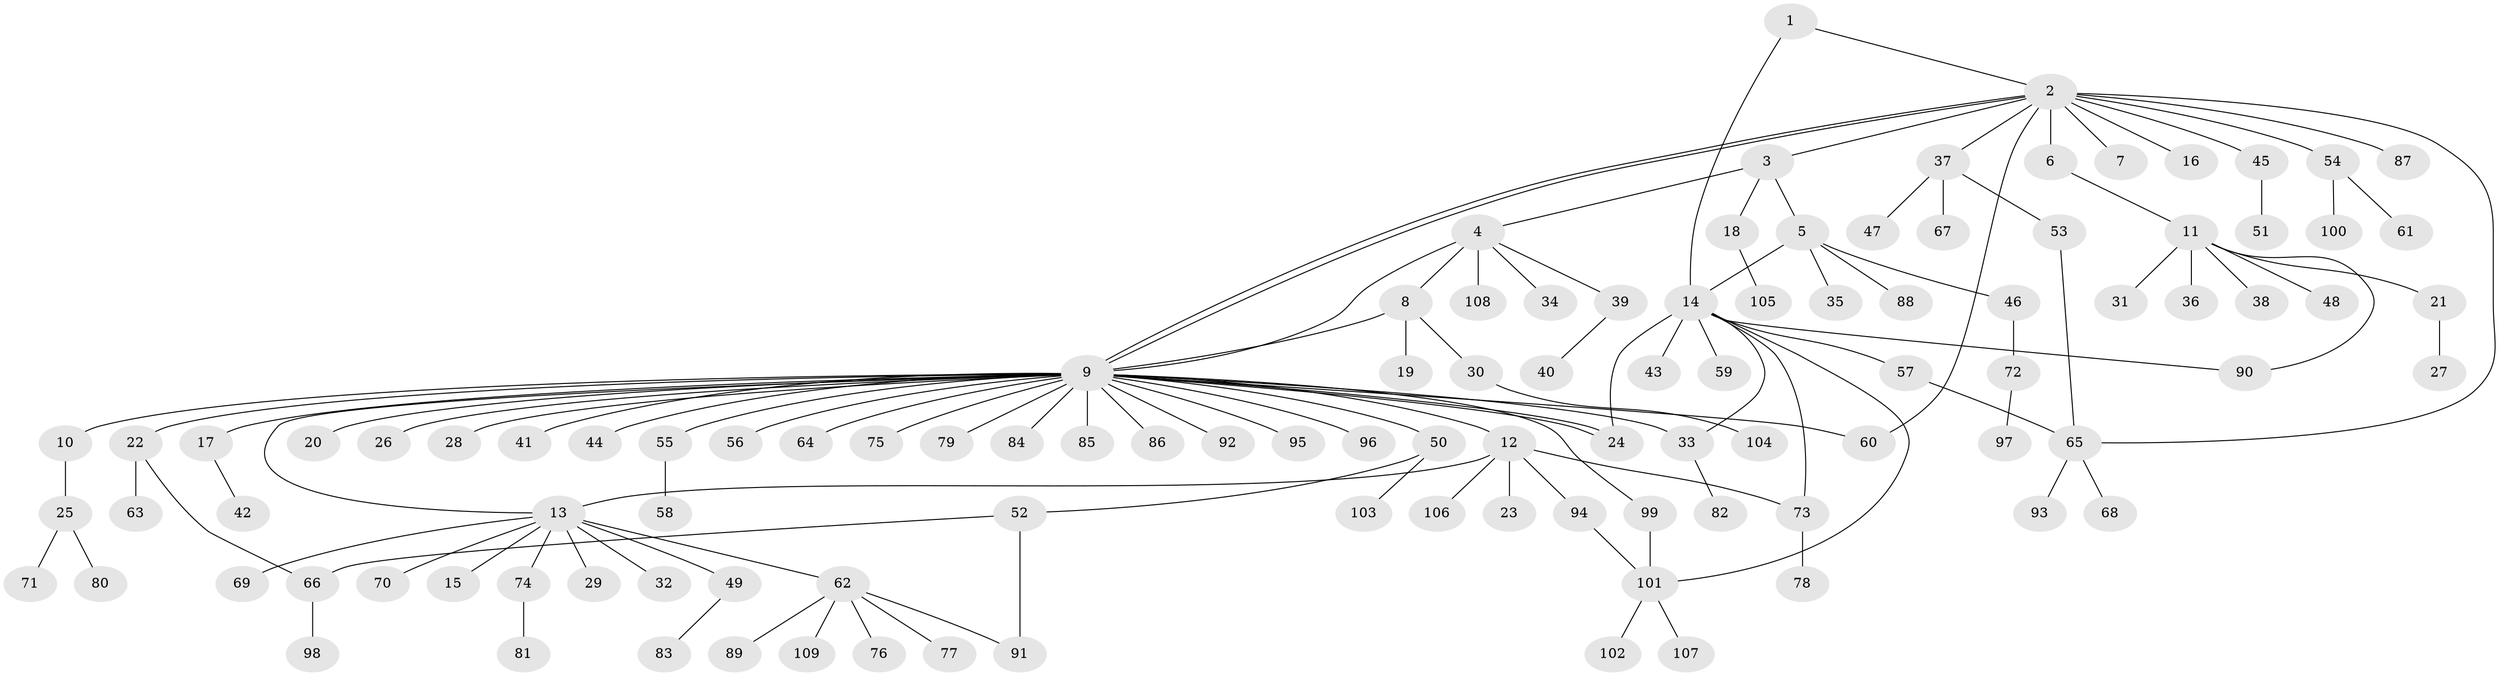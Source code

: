 // coarse degree distribution, {2: 0.14772727272727273, 37: 0.011363636363636364, 7: 0.03409090909090909, 1: 0.6931818181818182, 6: 0.022727272727272728, 9: 0.022727272727272728, 4: 0.03409090909090909, 3: 0.011363636363636364, 5: 0.022727272727272728}
// Generated by graph-tools (version 1.1) at 2025/41/03/06/25 10:41:45]
// undirected, 109 vertices, 125 edges
graph export_dot {
graph [start="1"]
  node [color=gray90,style=filled];
  1;
  2;
  3;
  4;
  5;
  6;
  7;
  8;
  9;
  10;
  11;
  12;
  13;
  14;
  15;
  16;
  17;
  18;
  19;
  20;
  21;
  22;
  23;
  24;
  25;
  26;
  27;
  28;
  29;
  30;
  31;
  32;
  33;
  34;
  35;
  36;
  37;
  38;
  39;
  40;
  41;
  42;
  43;
  44;
  45;
  46;
  47;
  48;
  49;
  50;
  51;
  52;
  53;
  54;
  55;
  56;
  57;
  58;
  59;
  60;
  61;
  62;
  63;
  64;
  65;
  66;
  67;
  68;
  69;
  70;
  71;
  72;
  73;
  74;
  75;
  76;
  77;
  78;
  79;
  80;
  81;
  82;
  83;
  84;
  85;
  86;
  87;
  88;
  89;
  90;
  91;
  92;
  93;
  94;
  95;
  96;
  97;
  98;
  99;
  100;
  101;
  102;
  103;
  104;
  105;
  106;
  107;
  108;
  109;
  1 -- 2;
  1 -- 14;
  2 -- 3;
  2 -- 6;
  2 -- 7;
  2 -- 9;
  2 -- 9;
  2 -- 16;
  2 -- 37;
  2 -- 45;
  2 -- 54;
  2 -- 60;
  2 -- 65;
  2 -- 87;
  3 -- 4;
  3 -- 5;
  3 -- 18;
  4 -- 8;
  4 -- 9;
  4 -- 34;
  4 -- 39;
  4 -- 108;
  5 -- 14;
  5 -- 35;
  5 -- 46;
  5 -- 88;
  6 -- 11;
  8 -- 9;
  8 -- 19;
  8 -- 30;
  9 -- 10;
  9 -- 12;
  9 -- 13;
  9 -- 17;
  9 -- 20;
  9 -- 22;
  9 -- 24;
  9 -- 24;
  9 -- 26;
  9 -- 28;
  9 -- 33;
  9 -- 41;
  9 -- 44;
  9 -- 50;
  9 -- 55;
  9 -- 56;
  9 -- 60;
  9 -- 64;
  9 -- 75;
  9 -- 79;
  9 -- 84;
  9 -- 85;
  9 -- 86;
  9 -- 92;
  9 -- 95;
  9 -- 96;
  9 -- 99;
  10 -- 25;
  11 -- 21;
  11 -- 31;
  11 -- 36;
  11 -- 38;
  11 -- 48;
  11 -- 90;
  12 -- 13;
  12 -- 23;
  12 -- 73;
  12 -- 94;
  12 -- 106;
  13 -- 15;
  13 -- 29;
  13 -- 32;
  13 -- 49;
  13 -- 62;
  13 -- 69;
  13 -- 70;
  13 -- 74;
  14 -- 24;
  14 -- 33;
  14 -- 43;
  14 -- 57;
  14 -- 59;
  14 -- 73;
  14 -- 90;
  14 -- 101;
  17 -- 42;
  18 -- 105;
  21 -- 27;
  22 -- 63;
  22 -- 66;
  25 -- 71;
  25 -- 80;
  30 -- 104;
  33 -- 82;
  37 -- 47;
  37 -- 53;
  37 -- 67;
  39 -- 40;
  45 -- 51;
  46 -- 72;
  49 -- 83;
  50 -- 52;
  50 -- 103;
  52 -- 66;
  52 -- 91;
  53 -- 65;
  54 -- 61;
  54 -- 100;
  55 -- 58;
  57 -- 65;
  62 -- 76;
  62 -- 77;
  62 -- 89;
  62 -- 91;
  62 -- 109;
  65 -- 68;
  65 -- 93;
  66 -- 98;
  72 -- 97;
  73 -- 78;
  74 -- 81;
  94 -- 101;
  99 -- 101;
  101 -- 102;
  101 -- 107;
}
